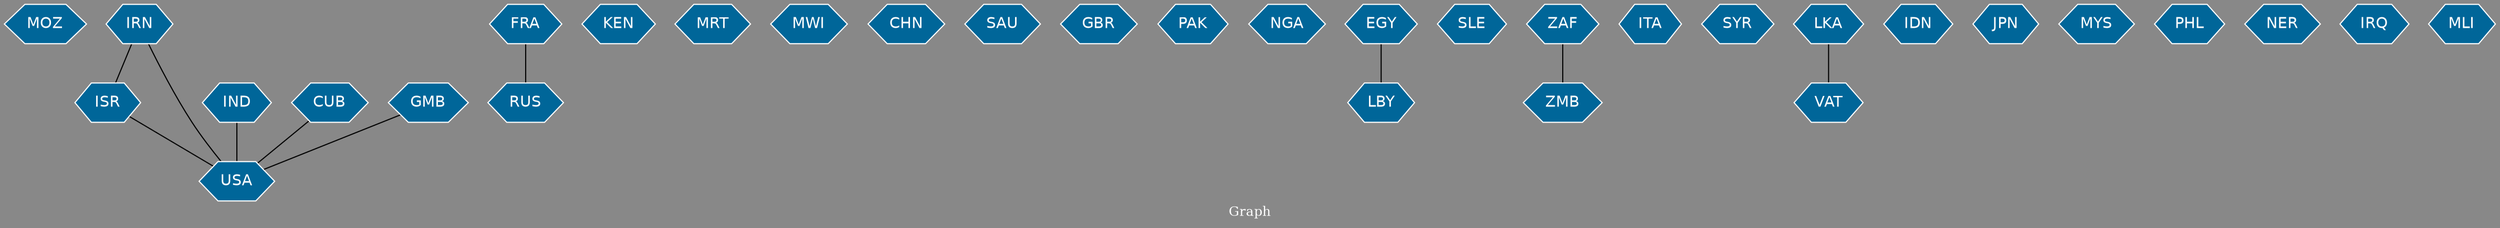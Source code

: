 // Countries together in item graph
graph {
	graph [bgcolor="#888888" fontcolor=white fontsize=12 label="Graph" outputorder=edgesfirst overlap=prism]
	node [color=white fillcolor="#006699" fontcolor=white fontname=Helvetica shape=hexagon style=filled]
	edge [arrowhead=open color=black fontcolor=white fontname=Courier fontsize=12]
		MOZ [label=MOZ]
		ISR [label=ISR]
		IRN [label=IRN]
		USA [label=USA]
		FRA [label=FRA]
		KEN [label=KEN]
		IND [label=IND]
		MRT [label=MRT]
		MWI [label=MWI]
		CUB [label=CUB]
		CHN [label=CHN]
		SAU [label=SAU]
		GBR [label=GBR]
		PAK [label=PAK]
		NGA [label=NGA]
		EGY [label=EGY]
		SLE [label=SLE]
		ZMB [label=ZMB]
		GMB [label=GMB]
		ITA [label=ITA]
		LBY [label=LBY]
		SYR [label=SYR]
		RUS [label=RUS]
		VAT [label=VAT]
		IDN [label=IDN]
		JPN [label=JPN]
		MYS [label=MYS]
		PHL [label=PHL]
		LKA [label=LKA]
		ZAF [label=ZAF]
		NER [label=NER]
		IRQ [label=IRQ]
		MLI [label=MLI]
			GMB -- USA [weight=1]
			IND -- USA [weight=1]
			LKA -- VAT [weight=1]
			IRN -- USA [weight=1]
			IRN -- ISR [weight=1]
			ZAF -- ZMB [weight=1]
			FRA -- RUS [weight=1]
			EGY -- LBY [weight=1]
			CUB -- USA [weight=1]
			ISR -- USA [weight=1]
}